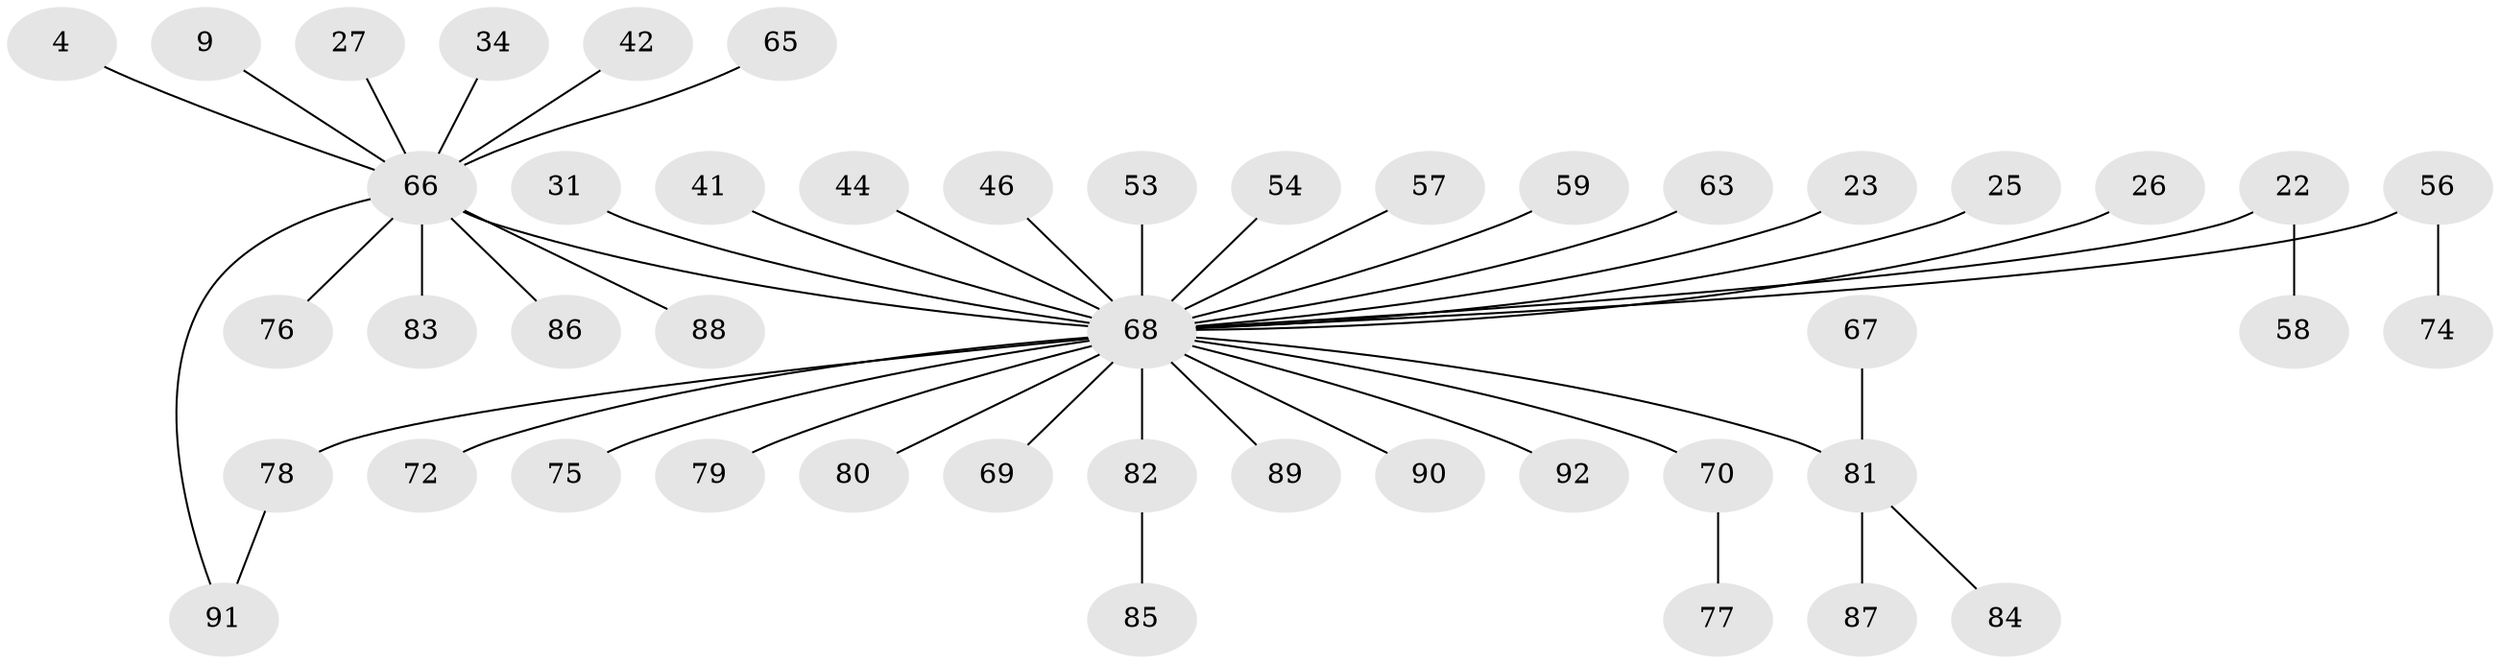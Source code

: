 // original degree distribution, {1: 0.5869565217391305, 29: 0.010869565217391304, 8: 0.021739130434782608, 4: 0.07608695652173914, 5: 0.010869565217391304, 24: 0.010869565217391304, 2: 0.15217391304347827, 3: 0.10869565217391304, 6: 0.021739130434782608}
// Generated by graph-tools (version 1.1) at 2025/51/03/04/25 21:51:48]
// undirected, 46 vertices, 46 edges
graph export_dot {
graph [start="1"]
  node [color=gray90,style=filled];
  4;
  9;
  22;
  23;
  25;
  26;
  27;
  31;
  34;
  41;
  42;
  44;
  46;
  53;
  54 [super="+32"];
  56 [super="+48+24+21+38+40"];
  57;
  58;
  59;
  63;
  65;
  66 [super="+39+6+47"];
  67;
  68 [super="+10+18+20"];
  69;
  70 [super="+16+60"];
  72;
  74;
  75;
  76;
  77;
  78 [super="+52+29+50+55"];
  79;
  80;
  81 [super="+64+43+62"];
  82 [super="+15"];
  83 [super="+61"];
  84 [super="+51"];
  85;
  86 [super="+73"];
  87;
  88;
  89 [super="+35"];
  90;
  91 [super="+49+71"];
  92;
  4 -- 66;
  9 -- 66;
  22 -- 58;
  22 -- 68 [weight=2];
  23 -- 68;
  25 -- 68;
  26 -- 68;
  27 -- 66;
  31 -- 68;
  34 -- 66;
  41 -- 68;
  42 -- 66;
  44 -- 68;
  46 -- 68;
  53 -- 68;
  54 -- 68;
  56 -- 74;
  56 -- 68 [weight=2];
  57 -- 68;
  59 -- 68;
  63 -- 68;
  65 -- 66;
  66 -- 88;
  66 -- 83 [weight=2];
  66 -- 76;
  66 -- 91;
  66 -- 86;
  66 -- 68 [weight=7];
  67 -- 81;
  68 -- 69;
  68 -- 70 [weight=2];
  68 -- 72;
  68 -- 75;
  68 -- 78 [weight=2];
  68 -- 79;
  68 -- 80;
  68 -- 82 [weight=2];
  68 -- 89;
  68 -- 90;
  68 -- 92;
  68 -- 81 [weight=3];
  70 -- 77;
  78 -- 91;
  81 -- 84;
  81 -- 87;
  82 -- 85;
}
